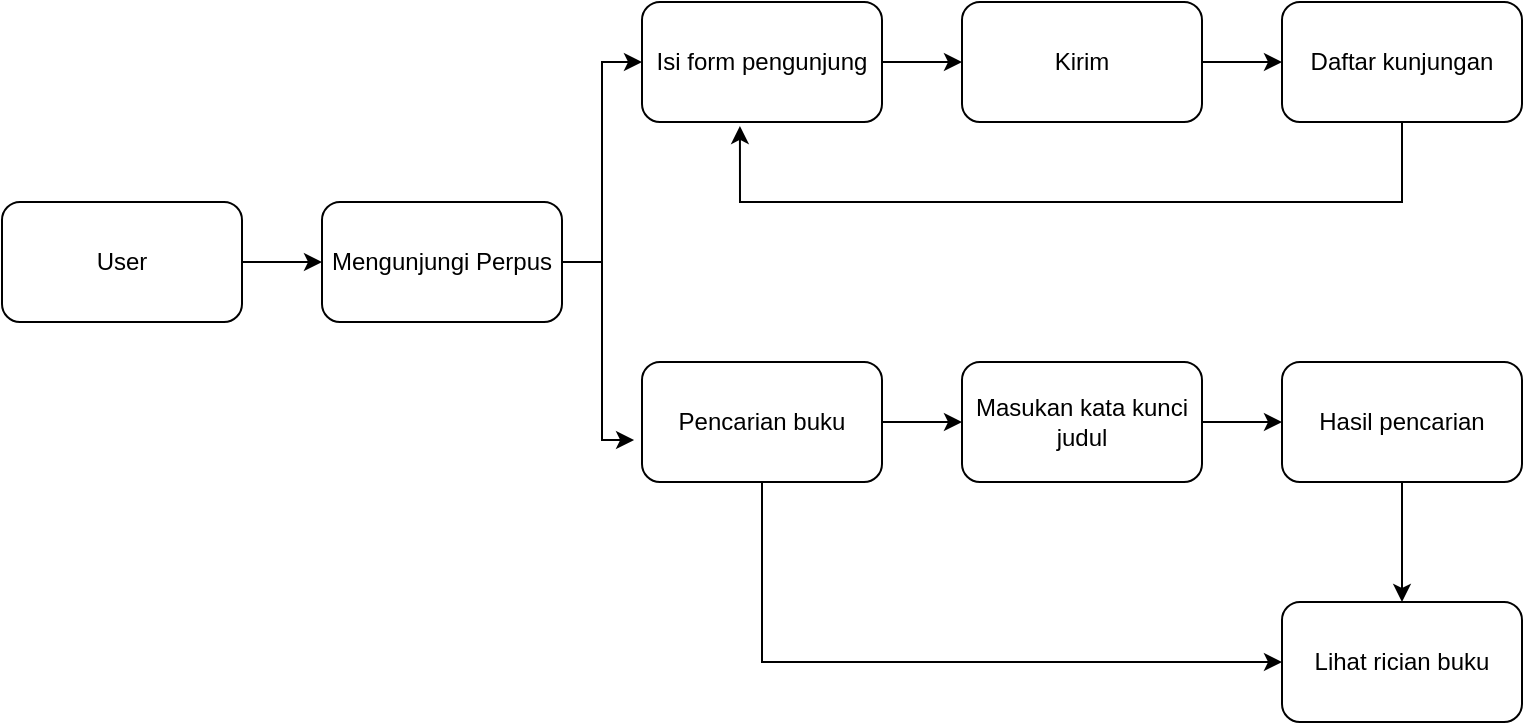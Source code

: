 <mxfile version="23.1.1" type="github">
  <diagram name="Page-1" id="MCdGiBND7_cmivRl_Bog">
    <mxGraphModel dx="880" dy="478" grid="1" gridSize="10" guides="1" tooltips="1" connect="1" arrows="1" fold="1" page="1" pageScale="1" pageWidth="850" pageHeight="1100" math="0" shadow="0">
      <root>
        <mxCell id="0" />
        <mxCell id="1" parent="0" />
        <mxCell id="9g3y7pR6EF4BQow3a13L-3" style="edgeStyle=orthogonalEdgeStyle;rounded=0;orthogonalLoop=1;jettySize=auto;html=1;exitX=1;exitY=0.5;exitDx=0;exitDy=0;" edge="1" parent="1" source="9g3y7pR6EF4BQow3a13L-1" target="9g3y7pR6EF4BQow3a13L-2">
          <mxGeometry relative="1" as="geometry" />
        </mxCell>
        <mxCell id="9g3y7pR6EF4BQow3a13L-1" value="User" style="rounded=1;whiteSpace=wrap;html=1;" vertex="1" parent="1">
          <mxGeometry x="40" y="200" width="120" height="60" as="geometry" />
        </mxCell>
        <mxCell id="9g3y7pR6EF4BQow3a13L-5" style="edgeStyle=orthogonalEdgeStyle;rounded=0;orthogonalLoop=1;jettySize=auto;html=1;exitX=1;exitY=0.5;exitDx=0;exitDy=0;entryX=0;entryY=0.5;entryDx=0;entryDy=0;" edge="1" parent="1" source="9g3y7pR6EF4BQow3a13L-2" target="9g3y7pR6EF4BQow3a13L-4">
          <mxGeometry relative="1" as="geometry" />
        </mxCell>
        <mxCell id="9g3y7pR6EF4BQow3a13L-2" value="Mengunjungi Perpus" style="rounded=1;whiteSpace=wrap;html=1;" vertex="1" parent="1">
          <mxGeometry x="200" y="200" width="120" height="60" as="geometry" />
        </mxCell>
        <mxCell id="9g3y7pR6EF4BQow3a13L-9" style="edgeStyle=orthogonalEdgeStyle;rounded=0;orthogonalLoop=1;jettySize=auto;html=1;exitX=1;exitY=0.5;exitDx=0;exitDy=0;" edge="1" parent="1" source="9g3y7pR6EF4BQow3a13L-4" target="9g3y7pR6EF4BQow3a13L-8">
          <mxGeometry relative="1" as="geometry" />
        </mxCell>
        <mxCell id="9g3y7pR6EF4BQow3a13L-4" value="Isi form pengunjung" style="rounded=1;whiteSpace=wrap;html=1;" vertex="1" parent="1">
          <mxGeometry x="360" y="100" width="120" height="60" as="geometry" />
        </mxCell>
        <mxCell id="9g3y7pR6EF4BQow3a13L-16" style="edgeStyle=orthogonalEdgeStyle;rounded=0;orthogonalLoop=1;jettySize=auto;html=1;exitX=1;exitY=0.5;exitDx=0;exitDy=0;entryX=0;entryY=0.5;entryDx=0;entryDy=0;" edge="1" parent="1" source="9g3y7pR6EF4BQow3a13L-6" target="9g3y7pR6EF4BQow3a13L-13">
          <mxGeometry relative="1" as="geometry" />
        </mxCell>
        <mxCell id="9g3y7pR6EF4BQow3a13L-19" style="edgeStyle=orthogonalEdgeStyle;rounded=0;orthogonalLoop=1;jettySize=auto;html=1;exitX=0.5;exitY=1;exitDx=0;exitDy=0;entryX=0;entryY=0.5;entryDx=0;entryDy=0;" edge="1" parent="1" source="9g3y7pR6EF4BQow3a13L-6" target="9g3y7pR6EF4BQow3a13L-15">
          <mxGeometry relative="1" as="geometry" />
        </mxCell>
        <mxCell id="9g3y7pR6EF4BQow3a13L-6" value="Pencarian buku" style="rounded=1;whiteSpace=wrap;html=1;" vertex="1" parent="1">
          <mxGeometry x="360" y="280" width="120" height="60" as="geometry" />
        </mxCell>
        <mxCell id="9g3y7pR6EF4BQow3a13L-7" style="edgeStyle=orthogonalEdgeStyle;rounded=0;orthogonalLoop=1;jettySize=auto;html=1;exitX=1;exitY=0.5;exitDx=0;exitDy=0;entryX=-0.033;entryY=0.65;entryDx=0;entryDy=0;entryPerimeter=0;" edge="1" parent="1" source="9g3y7pR6EF4BQow3a13L-2" target="9g3y7pR6EF4BQow3a13L-6">
          <mxGeometry relative="1" as="geometry">
            <Array as="points">
              <mxPoint x="340" y="230" />
              <mxPoint x="340" y="319" />
            </Array>
          </mxGeometry>
        </mxCell>
        <mxCell id="9g3y7pR6EF4BQow3a13L-11" style="edgeStyle=orthogonalEdgeStyle;rounded=0;orthogonalLoop=1;jettySize=auto;html=1;exitX=1;exitY=0.5;exitDx=0;exitDy=0;" edge="1" parent="1" source="9g3y7pR6EF4BQow3a13L-8" target="9g3y7pR6EF4BQow3a13L-10">
          <mxGeometry relative="1" as="geometry" />
        </mxCell>
        <mxCell id="9g3y7pR6EF4BQow3a13L-8" value="Kirim" style="rounded=1;whiteSpace=wrap;html=1;" vertex="1" parent="1">
          <mxGeometry x="520" y="100" width="120" height="60" as="geometry" />
        </mxCell>
        <mxCell id="9g3y7pR6EF4BQow3a13L-10" value="Daftar kunjungan" style="rounded=1;whiteSpace=wrap;html=1;" vertex="1" parent="1">
          <mxGeometry x="680" y="100" width="120" height="60" as="geometry" />
        </mxCell>
        <mxCell id="9g3y7pR6EF4BQow3a13L-12" style="edgeStyle=orthogonalEdgeStyle;rounded=0;orthogonalLoop=1;jettySize=auto;html=1;exitX=0.5;exitY=1;exitDx=0;exitDy=0;entryX=0.408;entryY=1.033;entryDx=0;entryDy=0;entryPerimeter=0;" edge="1" parent="1" source="9g3y7pR6EF4BQow3a13L-10" target="9g3y7pR6EF4BQow3a13L-4">
          <mxGeometry relative="1" as="geometry">
            <Array as="points">
              <mxPoint x="740" y="200" />
              <mxPoint x="409" y="200" />
            </Array>
          </mxGeometry>
        </mxCell>
        <mxCell id="9g3y7pR6EF4BQow3a13L-17" style="edgeStyle=orthogonalEdgeStyle;rounded=0;orthogonalLoop=1;jettySize=auto;html=1;exitX=1;exitY=0.5;exitDx=0;exitDy=0;entryX=0;entryY=0.5;entryDx=0;entryDy=0;" edge="1" parent="1" source="9g3y7pR6EF4BQow3a13L-13" target="9g3y7pR6EF4BQow3a13L-14">
          <mxGeometry relative="1" as="geometry" />
        </mxCell>
        <mxCell id="9g3y7pR6EF4BQow3a13L-13" value="Masukan kata kunci&lt;br&gt;judul" style="rounded=1;whiteSpace=wrap;html=1;" vertex="1" parent="1">
          <mxGeometry x="520" y="280" width="120" height="60" as="geometry" />
        </mxCell>
        <mxCell id="9g3y7pR6EF4BQow3a13L-18" style="edgeStyle=orthogonalEdgeStyle;rounded=0;orthogonalLoop=1;jettySize=auto;html=1;exitX=0.5;exitY=1;exitDx=0;exitDy=0;entryX=0.5;entryY=0;entryDx=0;entryDy=0;" edge="1" parent="1" source="9g3y7pR6EF4BQow3a13L-14" target="9g3y7pR6EF4BQow3a13L-15">
          <mxGeometry relative="1" as="geometry" />
        </mxCell>
        <mxCell id="9g3y7pR6EF4BQow3a13L-14" value="Hasil pencarian" style="rounded=1;whiteSpace=wrap;html=1;" vertex="1" parent="1">
          <mxGeometry x="680" y="280" width="120" height="60" as="geometry" />
        </mxCell>
        <mxCell id="9g3y7pR6EF4BQow3a13L-15" value="Lihat rician buku" style="rounded=1;whiteSpace=wrap;html=1;" vertex="1" parent="1">
          <mxGeometry x="680" y="400" width="120" height="60" as="geometry" />
        </mxCell>
      </root>
    </mxGraphModel>
  </diagram>
</mxfile>
